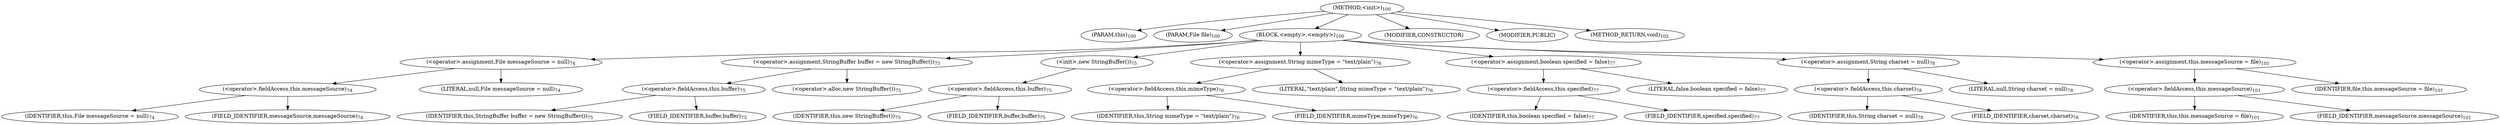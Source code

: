 digraph "&lt;init&gt;" {  
"110" [label = <(METHOD,&lt;init&gt;)<SUB>100</SUB>> ]
"111" [label = <(PARAM,this)<SUB>100</SUB>> ]
"112" [label = <(PARAM,File file)<SUB>100</SUB>> ]
"113" [label = <(BLOCK,&lt;empty&gt;,&lt;empty&gt;)<SUB>100</SUB>> ]
"114" [label = <(&lt;operator&gt;.assignment,File messageSource = null)<SUB>74</SUB>> ]
"115" [label = <(&lt;operator&gt;.fieldAccess,this.messageSource)<SUB>74</SUB>> ]
"116" [label = <(IDENTIFIER,this,File messageSource = null)<SUB>74</SUB>> ]
"117" [label = <(FIELD_IDENTIFIER,messageSource,messageSource)<SUB>74</SUB>> ]
"118" [label = <(LITERAL,null,File messageSource = null)<SUB>74</SUB>> ]
"119" [label = <(&lt;operator&gt;.assignment,StringBuffer buffer = new StringBuffer())<SUB>75</SUB>> ]
"120" [label = <(&lt;operator&gt;.fieldAccess,this.buffer)<SUB>75</SUB>> ]
"121" [label = <(IDENTIFIER,this,StringBuffer buffer = new StringBuffer())<SUB>75</SUB>> ]
"122" [label = <(FIELD_IDENTIFIER,buffer,buffer)<SUB>75</SUB>> ]
"123" [label = <(&lt;operator&gt;.alloc,new StringBuffer())<SUB>75</SUB>> ]
"124" [label = <(&lt;init&gt;,new StringBuffer())<SUB>75</SUB>> ]
"125" [label = <(&lt;operator&gt;.fieldAccess,this.buffer)<SUB>75</SUB>> ]
"126" [label = <(IDENTIFIER,this,new StringBuffer())<SUB>75</SUB>> ]
"127" [label = <(FIELD_IDENTIFIER,buffer,buffer)<SUB>75</SUB>> ]
"128" [label = <(&lt;operator&gt;.assignment,String mimeType = &quot;text/plain&quot;)<SUB>76</SUB>> ]
"129" [label = <(&lt;operator&gt;.fieldAccess,this.mimeType)<SUB>76</SUB>> ]
"130" [label = <(IDENTIFIER,this,String mimeType = &quot;text/plain&quot;)<SUB>76</SUB>> ]
"131" [label = <(FIELD_IDENTIFIER,mimeType,mimeType)<SUB>76</SUB>> ]
"132" [label = <(LITERAL,&quot;text/plain&quot;,String mimeType = &quot;text/plain&quot;)<SUB>76</SUB>> ]
"133" [label = <(&lt;operator&gt;.assignment,boolean specified = false)<SUB>77</SUB>> ]
"134" [label = <(&lt;operator&gt;.fieldAccess,this.specified)<SUB>77</SUB>> ]
"135" [label = <(IDENTIFIER,this,boolean specified = false)<SUB>77</SUB>> ]
"136" [label = <(FIELD_IDENTIFIER,specified,specified)<SUB>77</SUB>> ]
"137" [label = <(LITERAL,false,boolean specified = false)<SUB>77</SUB>> ]
"138" [label = <(&lt;operator&gt;.assignment,String charset = null)<SUB>78</SUB>> ]
"139" [label = <(&lt;operator&gt;.fieldAccess,this.charset)<SUB>78</SUB>> ]
"140" [label = <(IDENTIFIER,this,String charset = null)<SUB>78</SUB>> ]
"141" [label = <(FIELD_IDENTIFIER,charset,charset)<SUB>78</SUB>> ]
"142" [label = <(LITERAL,null,String charset = null)<SUB>78</SUB>> ]
"143" [label = <(&lt;operator&gt;.assignment,this.messageSource = file)<SUB>101</SUB>> ]
"144" [label = <(&lt;operator&gt;.fieldAccess,this.messageSource)<SUB>101</SUB>> ]
"145" [label = <(IDENTIFIER,this,this.messageSource = file)<SUB>101</SUB>> ]
"146" [label = <(FIELD_IDENTIFIER,messageSource,messageSource)<SUB>101</SUB>> ]
"147" [label = <(IDENTIFIER,file,this.messageSource = file)<SUB>101</SUB>> ]
"148" [label = <(MODIFIER,CONSTRUCTOR)> ]
"149" [label = <(MODIFIER,PUBLIC)> ]
"150" [label = <(METHOD_RETURN,void)<SUB>102</SUB>> ]
  "110" -> "111" 
  "110" -> "112" 
  "110" -> "113" 
  "110" -> "148" 
  "110" -> "149" 
  "110" -> "150" 
  "113" -> "114" 
  "113" -> "119" 
  "113" -> "124" 
  "113" -> "128" 
  "113" -> "133" 
  "113" -> "138" 
  "113" -> "143" 
  "114" -> "115" 
  "114" -> "118" 
  "115" -> "116" 
  "115" -> "117" 
  "119" -> "120" 
  "119" -> "123" 
  "120" -> "121" 
  "120" -> "122" 
  "124" -> "125" 
  "125" -> "126" 
  "125" -> "127" 
  "128" -> "129" 
  "128" -> "132" 
  "129" -> "130" 
  "129" -> "131" 
  "133" -> "134" 
  "133" -> "137" 
  "134" -> "135" 
  "134" -> "136" 
  "138" -> "139" 
  "138" -> "142" 
  "139" -> "140" 
  "139" -> "141" 
  "143" -> "144" 
  "143" -> "147" 
  "144" -> "145" 
  "144" -> "146" 
}

